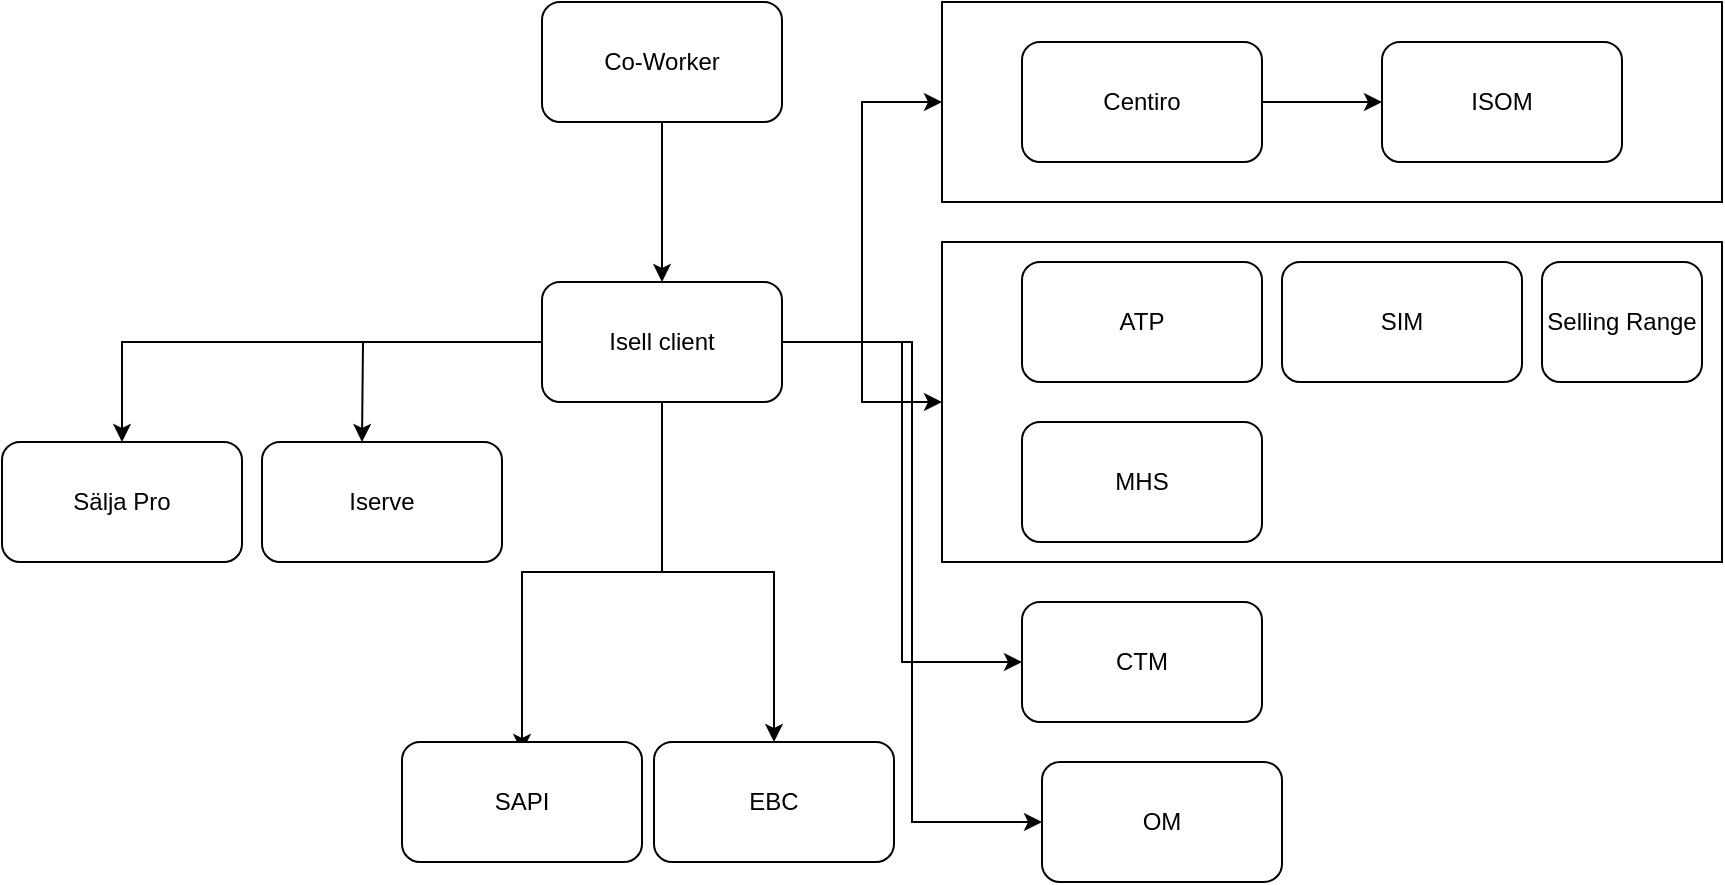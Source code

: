 <mxfile version="23.1.7" type="github">
  <diagram name="Page-1" id="K-2ljFw_KftCXxwvLzc5">
    <mxGraphModel dx="954" dy="526" grid="1" gridSize="10" guides="1" tooltips="1" connect="1" arrows="1" fold="1" page="1" pageScale="1" pageWidth="827" pageHeight="1169" math="0" shadow="0">
      <root>
        <mxCell id="0" />
        <mxCell id="1" parent="0" />
        <mxCell id="6Bn-gtelsYhOVVR3qreI-12" value="" style="rounded=0;whiteSpace=wrap;html=1;fillColor=none;" vertex="1" parent="1">
          <mxGeometry x="490" y="40" width="390" height="100" as="geometry" />
        </mxCell>
        <mxCell id="6Bn-gtelsYhOVVR3qreI-3" value="" style="edgeStyle=orthogonalEdgeStyle;rounded=0;orthogonalLoop=1;jettySize=auto;html=1;" edge="1" parent="1" source="6Bn-gtelsYhOVVR3qreI-1" target="6Bn-gtelsYhOVVR3qreI-2">
          <mxGeometry relative="1" as="geometry" />
        </mxCell>
        <mxCell id="6Bn-gtelsYhOVVR3qreI-1" value="Co-Worker" style="rounded=1;whiteSpace=wrap;html=1;" vertex="1" parent="1">
          <mxGeometry x="290" y="40" width="120" height="60" as="geometry" />
        </mxCell>
        <mxCell id="6Bn-gtelsYhOVVR3qreI-5" value="" style="edgeStyle=orthogonalEdgeStyle;rounded=0;orthogonalLoop=1;jettySize=auto;html=1;" edge="1" parent="1" source="6Bn-gtelsYhOVVR3qreI-2" target="6Bn-gtelsYhOVVR3qreI-4">
          <mxGeometry relative="1" as="geometry" />
        </mxCell>
        <mxCell id="6Bn-gtelsYhOVVR3qreI-6" style="edgeStyle=orthogonalEdgeStyle;rounded=0;orthogonalLoop=1;jettySize=auto;html=1;" edge="1" parent="1" source="6Bn-gtelsYhOVVR3qreI-2">
          <mxGeometry relative="1" as="geometry">
            <mxPoint x="200" y="260" as="targetPoint" />
          </mxGeometry>
        </mxCell>
        <mxCell id="6Bn-gtelsYhOVVR3qreI-13" style="edgeStyle=orthogonalEdgeStyle;rounded=0;orthogonalLoop=1;jettySize=auto;html=1;entryX=0;entryY=0.5;entryDx=0;entryDy=0;" edge="1" parent="1" source="6Bn-gtelsYhOVVR3qreI-2" target="6Bn-gtelsYhOVVR3qreI-12">
          <mxGeometry relative="1" as="geometry" />
        </mxCell>
        <mxCell id="6Bn-gtelsYhOVVR3qreI-17" style="edgeStyle=orthogonalEdgeStyle;rounded=0;orthogonalLoop=1;jettySize=auto;html=1;entryX=0;entryY=0.5;entryDx=0;entryDy=0;" edge="1" parent="1" source="6Bn-gtelsYhOVVR3qreI-2" target="6Bn-gtelsYhOVVR3qreI-14">
          <mxGeometry relative="1" as="geometry" />
        </mxCell>
        <mxCell id="6Bn-gtelsYhOVVR3qreI-22" style="edgeStyle=orthogonalEdgeStyle;rounded=0;orthogonalLoop=1;jettySize=auto;html=1;" edge="1" parent="1">
          <mxGeometry relative="1" as="geometry">
            <mxPoint x="280" y="415" as="targetPoint" />
            <mxPoint x="350" y="245" as="sourcePoint" />
            <Array as="points">
              <mxPoint x="350" y="325" />
              <mxPoint x="280" y="325" />
            </Array>
          </mxGeometry>
        </mxCell>
        <mxCell id="6Bn-gtelsYhOVVR3qreI-25" style="edgeStyle=orthogonalEdgeStyle;rounded=0;orthogonalLoop=1;jettySize=auto;html=1;entryX=0.5;entryY=0;entryDx=0;entryDy=0;" edge="1" parent="1" source="6Bn-gtelsYhOVVR3qreI-2" target="6Bn-gtelsYhOVVR3qreI-24">
          <mxGeometry relative="1" as="geometry" />
        </mxCell>
        <mxCell id="6Bn-gtelsYhOVVR3qreI-26" style="edgeStyle=orthogonalEdgeStyle;rounded=0;orthogonalLoop=1;jettySize=auto;html=1;entryX=0;entryY=0.5;entryDx=0;entryDy=0;" edge="1" parent="1" source="6Bn-gtelsYhOVVR3qreI-2" target="6Bn-gtelsYhOVVR3qreI-18">
          <mxGeometry relative="1" as="geometry" />
        </mxCell>
        <mxCell id="6Bn-gtelsYhOVVR3qreI-27" style="edgeStyle=orthogonalEdgeStyle;rounded=0;orthogonalLoop=1;jettySize=auto;html=1;entryX=0;entryY=0.5;entryDx=0;entryDy=0;" edge="1" parent="1" source="6Bn-gtelsYhOVVR3qreI-2" target="6Bn-gtelsYhOVVR3qreI-19">
          <mxGeometry relative="1" as="geometry" />
        </mxCell>
        <mxCell id="6Bn-gtelsYhOVVR3qreI-2" value="Isell client" style="rounded=1;whiteSpace=wrap;html=1;" vertex="1" parent="1">
          <mxGeometry x="290" y="180" width="120" height="60" as="geometry" />
        </mxCell>
        <mxCell id="6Bn-gtelsYhOVVR3qreI-4" value="Sälja Pro" style="rounded=1;whiteSpace=wrap;html=1;" vertex="1" parent="1">
          <mxGeometry x="20" y="260" width="120" height="60" as="geometry" />
        </mxCell>
        <mxCell id="6Bn-gtelsYhOVVR3qreI-7" value="Iserve" style="rounded=1;whiteSpace=wrap;html=1;" vertex="1" parent="1">
          <mxGeometry x="150" y="260" width="120" height="60" as="geometry" />
        </mxCell>
        <mxCell id="6Bn-gtelsYhOVVR3qreI-11" value="" style="edgeStyle=orthogonalEdgeStyle;rounded=0;orthogonalLoop=1;jettySize=auto;html=1;" edge="1" parent="1" source="6Bn-gtelsYhOVVR3qreI-8" target="6Bn-gtelsYhOVVR3qreI-10">
          <mxGeometry relative="1" as="geometry" />
        </mxCell>
        <mxCell id="6Bn-gtelsYhOVVR3qreI-8" value="Centiro" style="rounded=1;whiteSpace=wrap;html=1;" vertex="1" parent="1">
          <mxGeometry x="530" y="60" width="120" height="60" as="geometry" />
        </mxCell>
        <mxCell id="6Bn-gtelsYhOVVR3qreI-10" value="ISOM" style="rounded=1;whiteSpace=wrap;html=1;" vertex="1" parent="1">
          <mxGeometry x="710" y="60" width="120" height="60" as="geometry" />
        </mxCell>
        <mxCell id="6Bn-gtelsYhOVVR3qreI-14" value="" style="rounded=0;whiteSpace=wrap;html=1;fillColor=none;" vertex="1" parent="1">
          <mxGeometry x="490" y="160" width="390" height="160" as="geometry" />
        </mxCell>
        <mxCell id="6Bn-gtelsYhOVVR3qreI-15" value="ATP" style="rounded=1;whiteSpace=wrap;html=1;" vertex="1" parent="1">
          <mxGeometry x="530" y="170" width="120" height="60" as="geometry" />
        </mxCell>
        <mxCell id="6Bn-gtelsYhOVVR3qreI-16" value="MHS" style="rounded=1;whiteSpace=wrap;html=1;" vertex="1" parent="1">
          <mxGeometry x="530" y="250" width="120" height="60" as="geometry" />
        </mxCell>
        <mxCell id="6Bn-gtelsYhOVVR3qreI-18" value="CTM" style="rounded=1;whiteSpace=wrap;html=1;" vertex="1" parent="1">
          <mxGeometry x="530" y="340" width="120" height="60" as="geometry" />
        </mxCell>
        <mxCell id="6Bn-gtelsYhOVVR3qreI-19" value="OM" style="rounded=1;whiteSpace=wrap;html=1;" vertex="1" parent="1">
          <mxGeometry x="540" y="420" width="120" height="60" as="geometry" />
        </mxCell>
        <mxCell id="6Bn-gtelsYhOVVR3qreI-20" value="SIM" style="rounded=1;whiteSpace=wrap;html=1;" vertex="1" parent="1">
          <mxGeometry x="660" y="170" width="120" height="60" as="geometry" />
        </mxCell>
        <mxCell id="6Bn-gtelsYhOVVR3qreI-21" value="Selling Range" style="rounded=1;whiteSpace=wrap;html=1;" vertex="1" parent="1">
          <mxGeometry x="790" y="170" width="80" height="60" as="geometry" />
        </mxCell>
        <mxCell id="6Bn-gtelsYhOVVR3qreI-23" value="SAPI" style="rounded=1;whiteSpace=wrap;html=1;" vertex="1" parent="1">
          <mxGeometry x="220" y="410" width="120" height="60" as="geometry" />
        </mxCell>
        <mxCell id="6Bn-gtelsYhOVVR3qreI-24" value="EBC" style="rounded=1;whiteSpace=wrap;html=1;" vertex="1" parent="1">
          <mxGeometry x="346" y="410" width="120" height="60" as="geometry" />
        </mxCell>
      </root>
    </mxGraphModel>
  </diagram>
</mxfile>
